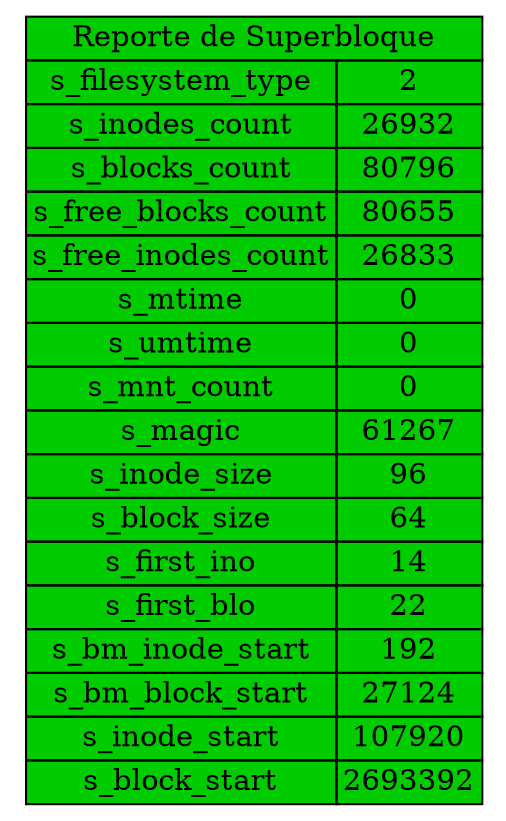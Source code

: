 digraph G{
node[shape=none]
tablesb[label=<
<table border="0" cellborder="1" cellspacing="0" bgcolor="#00CC00">
<tr><td colspan="2">Reporte de Superbloque</td></tr>
<tr><td>s_filesystem_type</td><td>2</td></tr>
<tr><td>s_inodes_count</td><td>26932</td></tr>
<tr><td>s_blocks_count</td><td>80796</td></tr>
<tr><td>s_free_blocks_count</td><td>80655</td></tr>
<tr><td>s_free_inodes_count</td><td>26833</td></tr>
<tr><td>s_mtime</td><td>0</td></tr>
<tr><td>s_umtime</td><td>0</td></tr>
<tr><td>s_mnt_count</td><td>0</td></tr>
<tr><td>s_magic</td><td>61267</td></tr>
<tr><td>s_inode_size</td><td>96</td></tr>
<tr><td>s_block_size</td><td>64</td></tr>
<tr><td>s_first_ino</td><td>14</td></tr>
<tr><td>s_first_blo</td><td>22</td></tr>
<tr><td>s_bm_inode_start</td><td>192</td></tr>
<tr><td>s_bm_block_start</td><td>27124</td></tr>
<tr><td>s_inode_start</td><td>107920</td></tr>
<tr><td>s_block_start</td><td>2693392</td></tr>
</table>
>]
}
